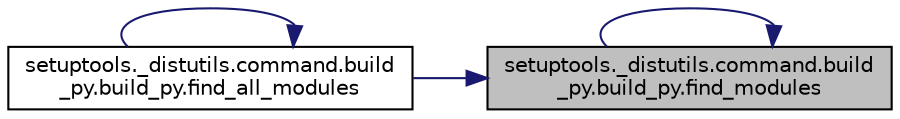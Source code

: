 digraph "setuptools._distutils.command.build_py.build_py.find_modules"
{
 // LATEX_PDF_SIZE
  edge [fontname="Helvetica",fontsize="10",labelfontname="Helvetica",labelfontsize="10"];
  node [fontname="Helvetica",fontsize="10",shape=record];
  rankdir="RL";
  Node1 [label="setuptools._distutils.command.build\l_py.build_py.find_modules",height=0.2,width=0.4,color="black", fillcolor="grey75", style="filled", fontcolor="black",tooltip=" "];
  Node1 -> Node2 [dir="back",color="midnightblue",fontsize="10",style="solid",fontname="Helvetica"];
  Node2 [label="setuptools._distutils.command.build\l_py.build_py.find_all_modules",height=0.2,width=0.4,color="black", fillcolor="white", style="filled",URL="$dd/d1f/classsetuptools_1_1__distutils_1_1command_1_1build__py_1_1build__py.html#acc17df904675a286b22633aec7675692",tooltip=" "];
  Node2 -> Node2 [dir="back",color="midnightblue",fontsize="10",style="solid",fontname="Helvetica"];
  Node1 -> Node1 [dir="back",color="midnightblue",fontsize="10",style="solid",fontname="Helvetica"];
}
